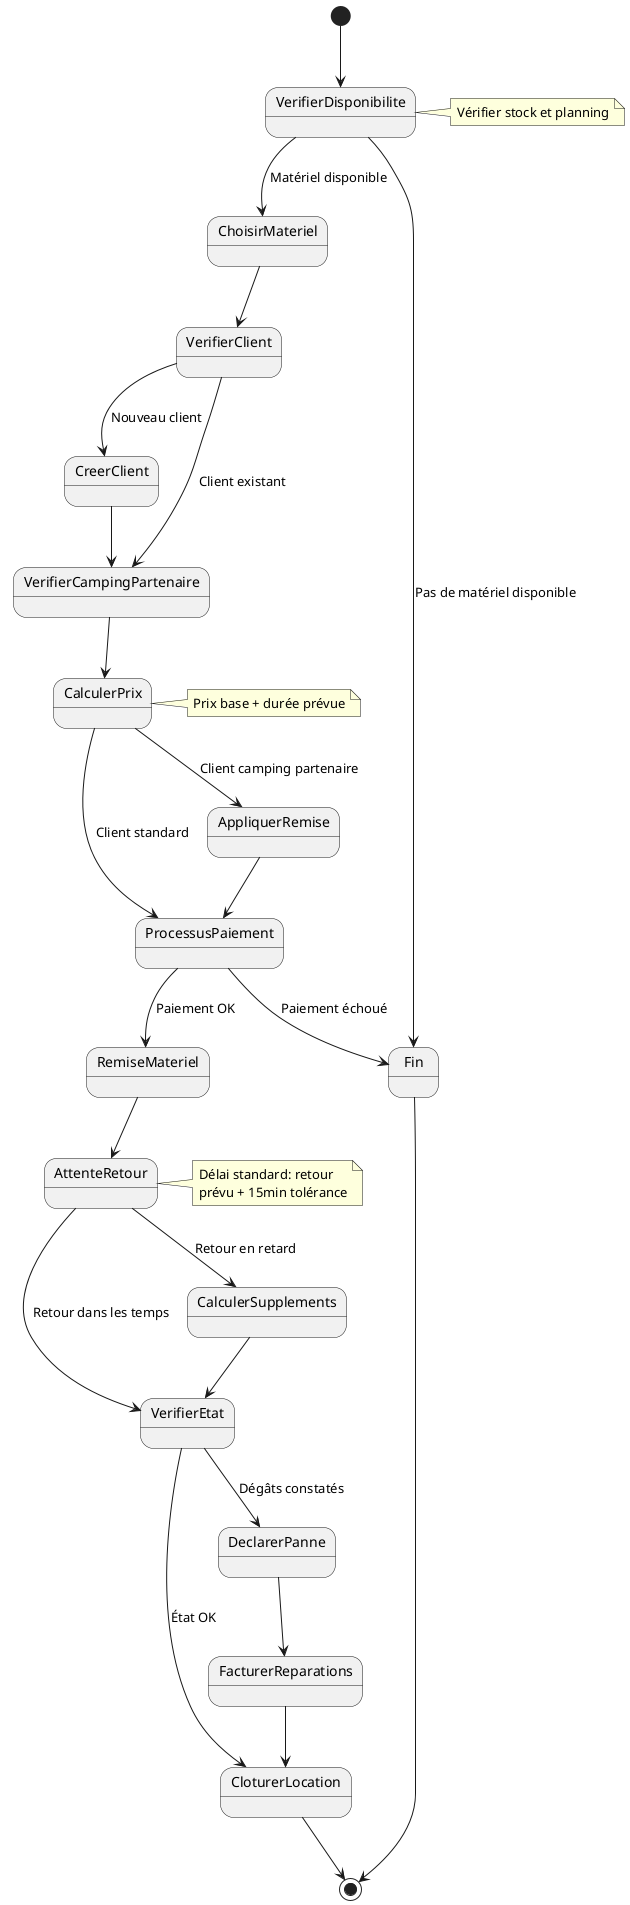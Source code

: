 @startuml
    [*] --> VerifierDisponibilite
    VerifierDisponibilite --> ChoisirMateriel: Matériel disponible
    VerifierDisponibilite --> Fin: Pas de matériel disponible

    ChoisirMateriel --> VerifierClient

    VerifierClient --> VerifierCampingPartenaire: Client existant
    VerifierClient --> CreerClient: Nouveau client
    CreerClient --> VerifierCampingPartenaire

    VerifierCampingPartenaire --> CalculerPrix
    CalculerPrix --> AppliquerRemise: Client camping partenaire
    AppliquerRemise --> ProcessusPaiement
    CalculerPrix --> ProcessusPaiement: Client standard

    ProcessusPaiement --> RemiseMateriel: Paiement OK
    ProcessusPaiement --> Fin: Paiement échoué

    RemiseMateriel --> AttenteRetour

    AttenteRetour --> VerifierEtat: Retour dans les temps
    AttenteRetour --> CalculerSupplements: Retour en retard
    CalculerSupplements --> VerifierEtat

    VerifierEtat --> CloturerLocation: État OK
    VerifierEtat --> DeclarerPanne: Dégâts constatés
    DeclarerPanne --> FacturerReparations
    FacturerReparations --> CloturerLocation

    CloturerLocation --> [*]
    Fin --> [*]

    note right of VerifierDisponibilite
        Vérifier stock et planning
    end note

    note right of CalculerPrix
        Prix base + durée prévue
    end note

    note right of AttenteRetour
        Délai standard: retour
        prévu + 15min tolérance
    end note
@enduml
